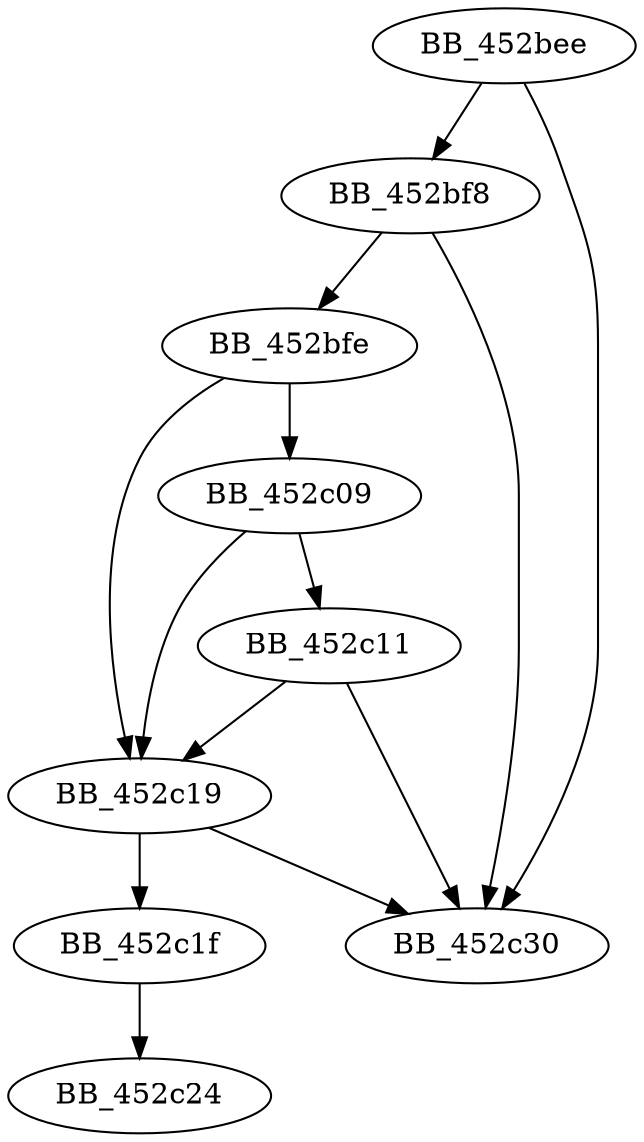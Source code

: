 DiGraph sub_452BEE{
BB_452bee->BB_452bf8
BB_452bee->BB_452c30
BB_452bf8->BB_452bfe
BB_452bf8->BB_452c30
BB_452bfe->BB_452c09
BB_452bfe->BB_452c19
BB_452c09->BB_452c11
BB_452c09->BB_452c19
BB_452c11->BB_452c19
BB_452c11->BB_452c30
BB_452c19->BB_452c1f
BB_452c19->BB_452c30
BB_452c1f->BB_452c24
}
